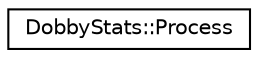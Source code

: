 digraph "Graphical Class Hierarchy"
{
 // LATEX_PDF_SIZE
  edge [fontname="Helvetica",fontsize="10",labelfontname="Helvetica",labelfontsize="10"];
  node [fontname="Helvetica",fontsize="10",shape=record];
  rankdir="LR";
  Node0 [label="DobbyStats::Process",height=0.2,width=0.4,color="black", fillcolor="white", style="filled",URL="$structDobbyStats_1_1Process.html",tooltip=" "];
}
